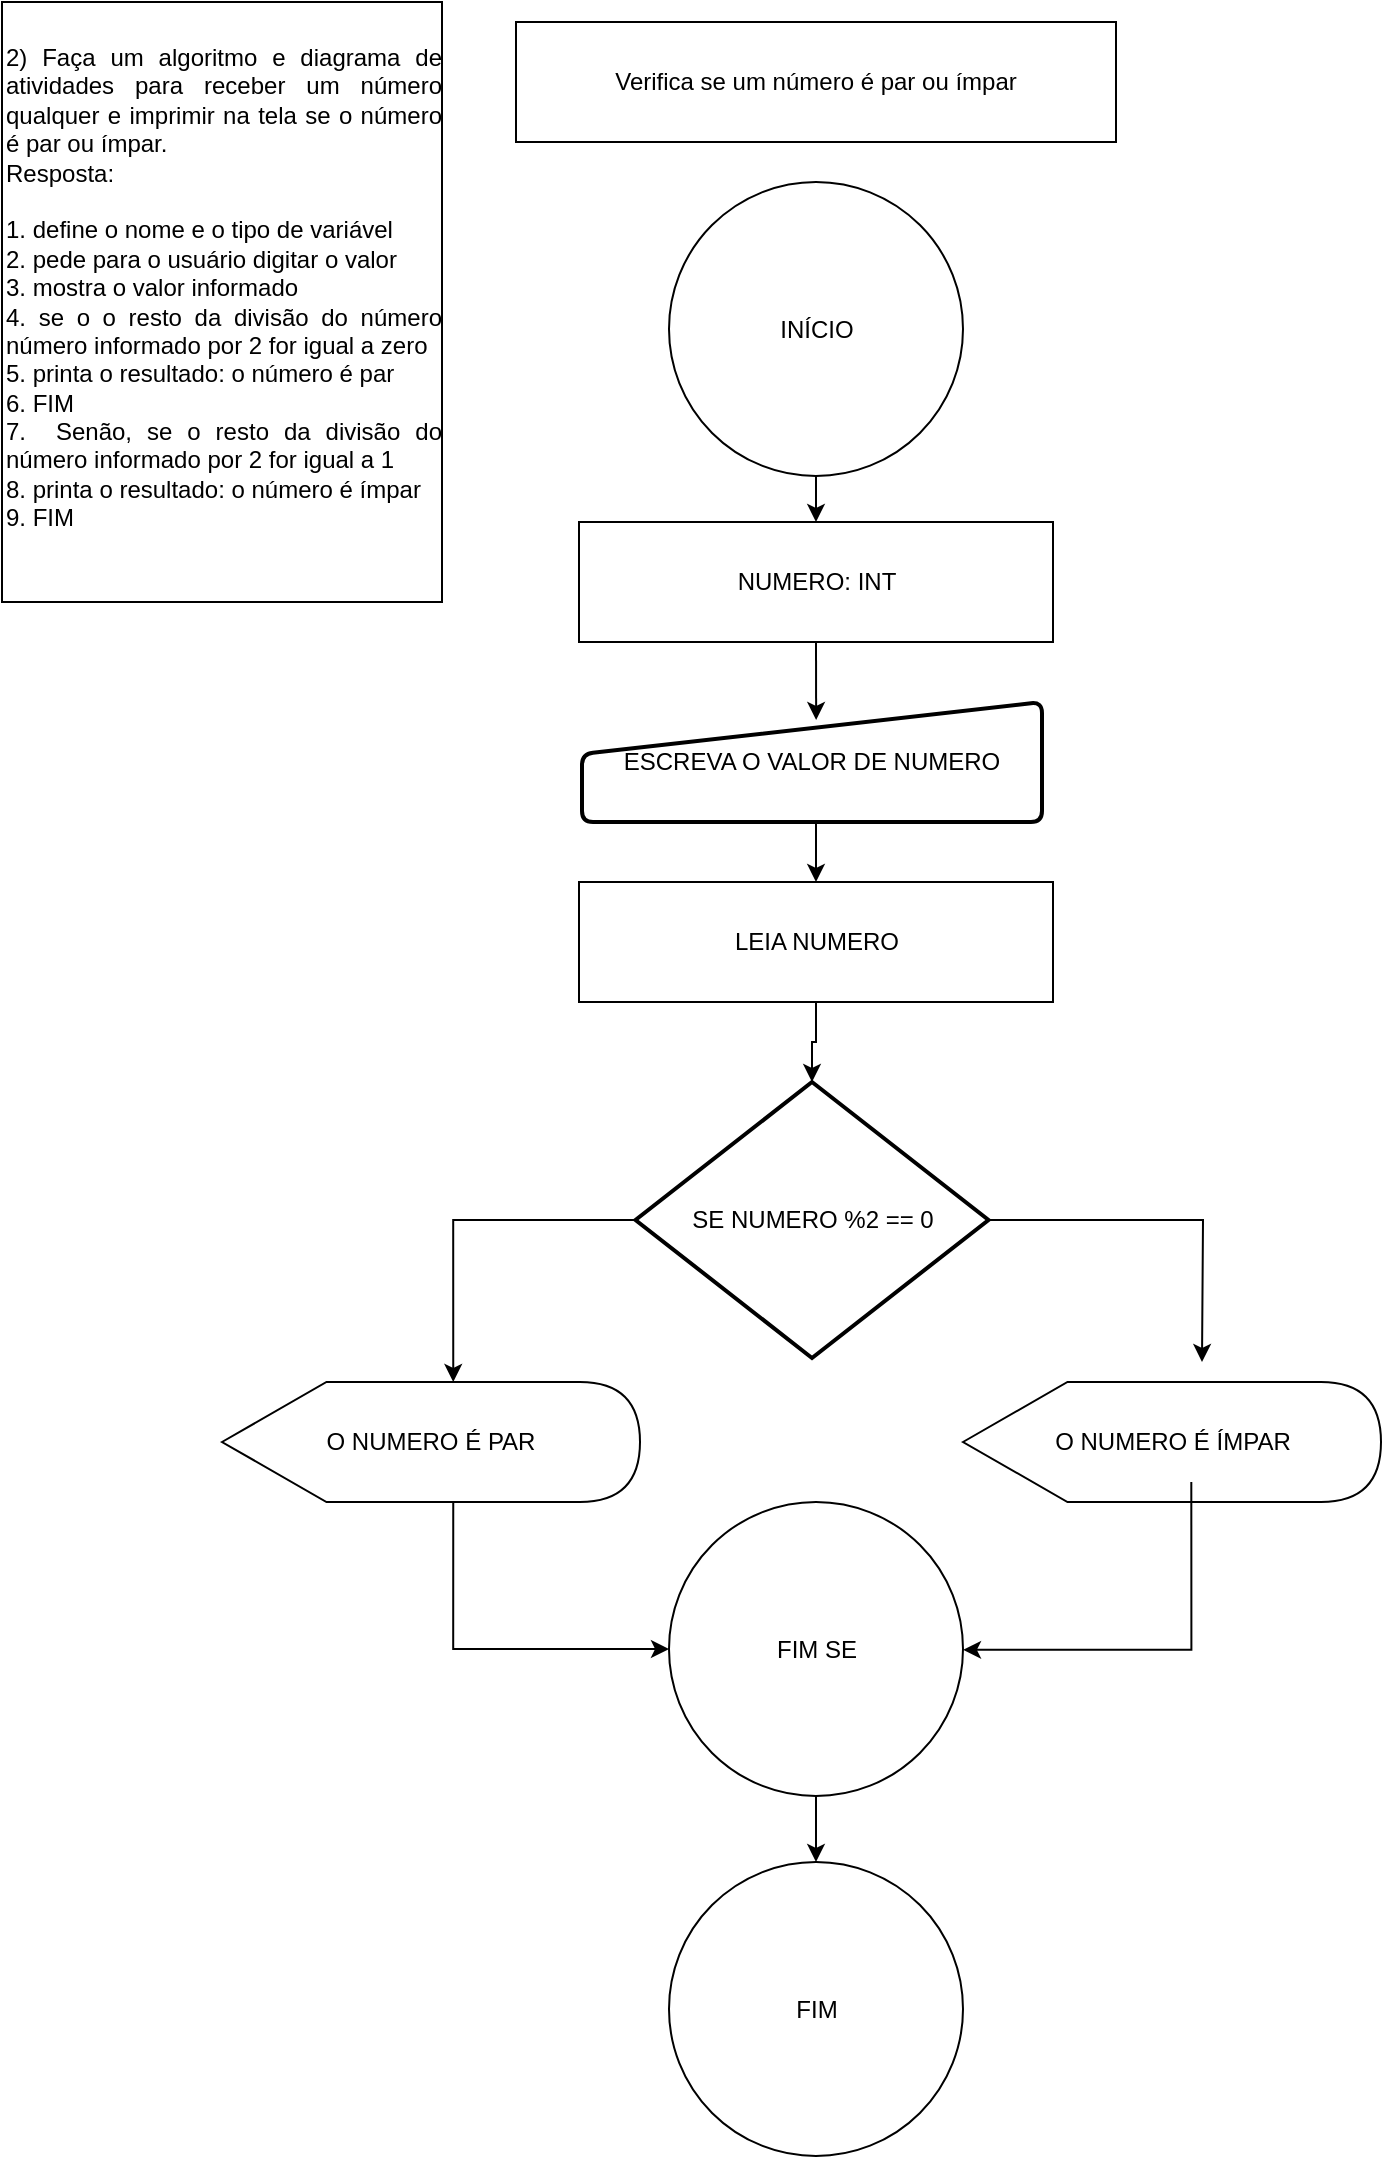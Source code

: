 <mxfile version="24.7.13">
  <diagram name="Página-1" id="xcHSzIh_UoZQUQMlTi6a">
    <mxGraphModel dx="2253" dy="3087" grid="1" gridSize="10" guides="1" tooltips="1" connect="1" arrows="1" fold="1" page="1" pageScale="1" pageWidth="827" pageHeight="1169" math="0" shadow="0">
      <root>
        <mxCell id="0" />
        <mxCell id="1" parent="0" />
        <mxCell id="ZOojJtgFrcOXhXtUdptE-1" value="&lt;div style=&quot;text-align: justify;&quot;&gt;&lt;span style=&quot;background-color: initial;&quot;&gt;2) Faça um algoritmo e diagrama de atividades para receber um número qualquer e imprimir na tela se o número é par ou ímpar.&lt;/span&gt;&lt;/div&gt;&lt;div style=&quot;text-align: justify;&quot;&gt;Resposta:&lt;/div&gt;&lt;div style=&quot;text-align: justify;&quot;&gt;&lt;br&gt;&lt;/div&gt;&lt;div style=&quot;text-align: justify;&quot;&gt;1. define o nome e o tipo de variável&lt;/div&gt;&lt;div style=&quot;text-align: justify;&quot;&gt;2. pede para o usuário digitar o valor&lt;/div&gt;&lt;div style=&quot;text-align: justify;&quot;&gt;3. mostra o valor informado&lt;/div&gt;&lt;div style=&quot;text-align: justify;&quot;&gt;4. se o o resto da divisão do número número informado por 2 for igual a zero&lt;/div&gt;&lt;div style=&quot;text-align: justify;&quot;&gt;5. printa o resultado: o número é par&lt;/div&gt;&lt;div style=&quot;text-align: justify;&quot;&gt;&lt;span style=&quot;background-color: initial;&quot;&gt;6. FIM&lt;/span&gt;&lt;br&gt;&lt;/div&gt;&lt;div style=&quot;text-align: justify;&quot;&gt;&lt;span style=&quot;background-color: initial;&quot;&gt;7.&amp;nbsp; Senão, se o resto da divisão do número informado por 2 for igual a 1&lt;/span&gt;&lt;/div&gt;&lt;div style=&quot;text-align: justify;&quot;&gt;&lt;span style=&quot;background-color: initial;&quot;&gt;8. printa o resultado: o número é ímpar&lt;/span&gt;&lt;br&gt;&lt;/div&gt;&lt;div style=&quot;text-align: justify;&quot;&gt;&lt;span style=&quot;background-color: initial;&quot;&gt;9. FIM&lt;/span&gt;&lt;/div&gt;&lt;div style=&quot;text-align: justify;&quot;&gt;&lt;br&gt;&lt;/div&gt;" style="rounded=0;whiteSpace=wrap;html=1;align=left;" parent="1" vertex="1">
          <mxGeometry x="-820" y="-2330" width="220" height="300" as="geometry" />
        </mxCell>
        <mxCell id="Czi0nwyqsZ2l26EhJi8h-1" value="Verifica se um número é par ou ímpar" style="rounded=0;whiteSpace=wrap;html=1;" vertex="1" parent="1">
          <mxGeometry x="-563" y="-2320" width="300" height="60" as="geometry" />
        </mxCell>
        <mxCell id="Czi0nwyqsZ2l26EhJi8h-18" style="edgeStyle=orthogonalEdgeStyle;rounded=0;orthogonalLoop=1;jettySize=auto;html=1;exitX=0.5;exitY=1;exitDx=0;exitDy=0;entryX=0.5;entryY=0;entryDx=0;entryDy=0;" edge="1" parent="1" source="Czi0nwyqsZ2l26EhJi8h-5" target="Czi0nwyqsZ2l26EhJi8h-6">
          <mxGeometry relative="1" as="geometry" />
        </mxCell>
        <mxCell id="Czi0nwyqsZ2l26EhJi8h-5" value="INÍCIO" style="ellipse;whiteSpace=wrap;html=1;aspect=fixed;" vertex="1" parent="1">
          <mxGeometry x="-486.5" y="-2240" width="147" height="147" as="geometry" />
        </mxCell>
        <mxCell id="Czi0nwyqsZ2l26EhJi8h-6" value="NUMERO: INT" style="rounded=0;whiteSpace=wrap;html=1;" vertex="1" parent="1">
          <mxGeometry x="-531.5" y="-2070" width="237" height="60" as="geometry" />
        </mxCell>
        <mxCell id="Czi0nwyqsZ2l26EhJi8h-20" style="edgeStyle=orthogonalEdgeStyle;rounded=0;orthogonalLoop=1;jettySize=auto;html=1;exitX=0.5;exitY=1;exitDx=0;exitDy=0;entryX=0.5;entryY=0;entryDx=0;entryDy=0;" edge="1" parent="1" source="Czi0nwyqsZ2l26EhJi8h-9" target="Czi0nwyqsZ2l26EhJi8h-11">
          <mxGeometry relative="1" as="geometry" />
        </mxCell>
        <mxCell id="Czi0nwyqsZ2l26EhJi8h-9" value="&lt;div style=&quot;text-align: justify;&quot;&gt;&lt;span style=&quot;background-color: initial;&quot;&gt;ESCREVA O VALOR DE NUMERO&lt;/span&gt;&lt;/div&gt;" style="html=1;strokeWidth=2;shape=manualInput;whiteSpace=wrap;rounded=1;size=26;arcSize=11;" vertex="1" parent="1">
          <mxGeometry x="-530" y="-1980" width="230" height="60" as="geometry" />
        </mxCell>
        <mxCell id="Czi0nwyqsZ2l26EhJi8h-11" value="LEIA NUMERO" style="rounded=0;whiteSpace=wrap;html=1;" vertex="1" parent="1">
          <mxGeometry x="-531.5" y="-1890" width="237" height="60" as="geometry" />
        </mxCell>
        <mxCell id="Czi0nwyqsZ2l26EhJi8h-22" style="edgeStyle=orthogonalEdgeStyle;rounded=0;orthogonalLoop=1;jettySize=auto;html=1;exitX=1;exitY=0.5;exitDx=0;exitDy=0;exitPerimeter=0;" edge="1" parent="1" source="Czi0nwyqsZ2l26EhJi8h-12">
          <mxGeometry relative="1" as="geometry">
            <mxPoint x="-220" y="-1650" as="targetPoint" />
          </mxGeometry>
        </mxCell>
        <mxCell id="Czi0nwyqsZ2l26EhJi8h-12" value="SE NUMERO %2 == 0" style="strokeWidth=2;html=1;shape=mxgraph.flowchart.decision;whiteSpace=wrap;" vertex="1" parent="1">
          <mxGeometry x="-503.25" y="-1790" width="176.5" height="138" as="geometry" />
        </mxCell>
        <mxCell id="Czi0nwyqsZ2l26EhJi8h-25" style="edgeStyle=orthogonalEdgeStyle;rounded=0;orthogonalLoop=1;jettySize=auto;html=1;exitX=0;exitY=0;exitDx=115.625;exitDy=60;exitPerimeter=0;entryX=0;entryY=0.5;entryDx=0;entryDy=0;" edge="1" parent="1" source="Czi0nwyqsZ2l26EhJi8h-13" target="Czi0nwyqsZ2l26EhJi8h-16">
          <mxGeometry relative="1" as="geometry" />
        </mxCell>
        <mxCell id="Czi0nwyqsZ2l26EhJi8h-13" value="O NUMERO É PAR" style="shape=display;whiteSpace=wrap;html=1;" vertex="1" parent="1">
          <mxGeometry x="-710" y="-1640" width="209" height="60" as="geometry" />
        </mxCell>
        <mxCell id="Czi0nwyqsZ2l26EhJi8h-14" value="O NUMERO É ÍMPAR" style="shape=display;whiteSpace=wrap;html=1;" vertex="1" parent="1">
          <mxGeometry x="-339.5" y="-1640" width="209" height="60" as="geometry" />
        </mxCell>
        <mxCell id="Czi0nwyqsZ2l26EhJi8h-26" style="edgeStyle=orthogonalEdgeStyle;rounded=0;orthogonalLoop=1;jettySize=auto;html=1;exitX=0.5;exitY=1;exitDx=0;exitDy=0;entryX=0.5;entryY=0;entryDx=0;entryDy=0;" edge="1" parent="1" source="Czi0nwyqsZ2l26EhJi8h-16" target="Czi0nwyqsZ2l26EhJi8h-17">
          <mxGeometry relative="1" as="geometry" />
        </mxCell>
        <mxCell id="Czi0nwyqsZ2l26EhJi8h-16" value="FIM SE" style="ellipse;whiteSpace=wrap;html=1;aspect=fixed;" vertex="1" parent="1">
          <mxGeometry x="-486.5" y="-1580" width="147" height="147" as="geometry" />
        </mxCell>
        <mxCell id="Czi0nwyqsZ2l26EhJi8h-17" value="FIM" style="ellipse;whiteSpace=wrap;html=1;aspect=fixed;" vertex="1" parent="1">
          <mxGeometry x="-486.5" y="-1400" width="147" height="147" as="geometry" />
        </mxCell>
        <mxCell id="Czi0nwyqsZ2l26EhJi8h-19" style="edgeStyle=orthogonalEdgeStyle;rounded=0;orthogonalLoop=1;jettySize=auto;html=1;exitX=0.5;exitY=1;exitDx=0;exitDy=0;entryX=0.509;entryY=0.15;entryDx=0;entryDy=0;entryPerimeter=0;" edge="1" parent="1" source="Czi0nwyqsZ2l26EhJi8h-6" target="Czi0nwyqsZ2l26EhJi8h-9">
          <mxGeometry relative="1" as="geometry" />
        </mxCell>
        <mxCell id="Czi0nwyqsZ2l26EhJi8h-21" style="edgeStyle=orthogonalEdgeStyle;rounded=0;orthogonalLoop=1;jettySize=auto;html=1;exitX=0.5;exitY=1;exitDx=0;exitDy=0;entryX=0.5;entryY=0;entryDx=0;entryDy=0;entryPerimeter=0;" edge="1" parent="1" source="Czi0nwyqsZ2l26EhJi8h-11" target="Czi0nwyqsZ2l26EhJi8h-12">
          <mxGeometry relative="1" as="geometry" />
        </mxCell>
        <mxCell id="Czi0nwyqsZ2l26EhJi8h-23" style="edgeStyle=orthogonalEdgeStyle;rounded=0;orthogonalLoop=1;jettySize=auto;html=1;exitX=0;exitY=0.5;exitDx=0;exitDy=0;exitPerimeter=0;entryX=0;entryY=0;entryDx=115.625;entryDy=0;entryPerimeter=0;" edge="1" parent="1" source="Czi0nwyqsZ2l26EhJi8h-12" target="Czi0nwyqsZ2l26EhJi8h-13">
          <mxGeometry relative="1" as="geometry" />
        </mxCell>
        <mxCell id="Czi0nwyqsZ2l26EhJi8h-24" style="edgeStyle=orthogonalEdgeStyle;rounded=0;orthogonalLoop=1;jettySize=auto;html=1;exitX=0;exitY=0;exitDx=115.625;exitDy=60;exitPerimeter=0;entryX=1.01;entryY=0.571;entryDx=0;entryDy=0;entryPerimeter=0;" edge="1" parent="1">
          <mxGeometry relative="1" as="geometry">
            <mxPoint x="-225.345" y="-1590" as="sourcePoint" />
            <mxPoint x="-339.5" y="-1506.063" as="targetPoint" />
            <Array as="points">
              <mxPoint x="-225.47" y="-1506" />
            </Array>
          </mxGeometry>
        </mxCell>
      </root>
    </mxGraphModel>
  </diagram>
</mxfile>
